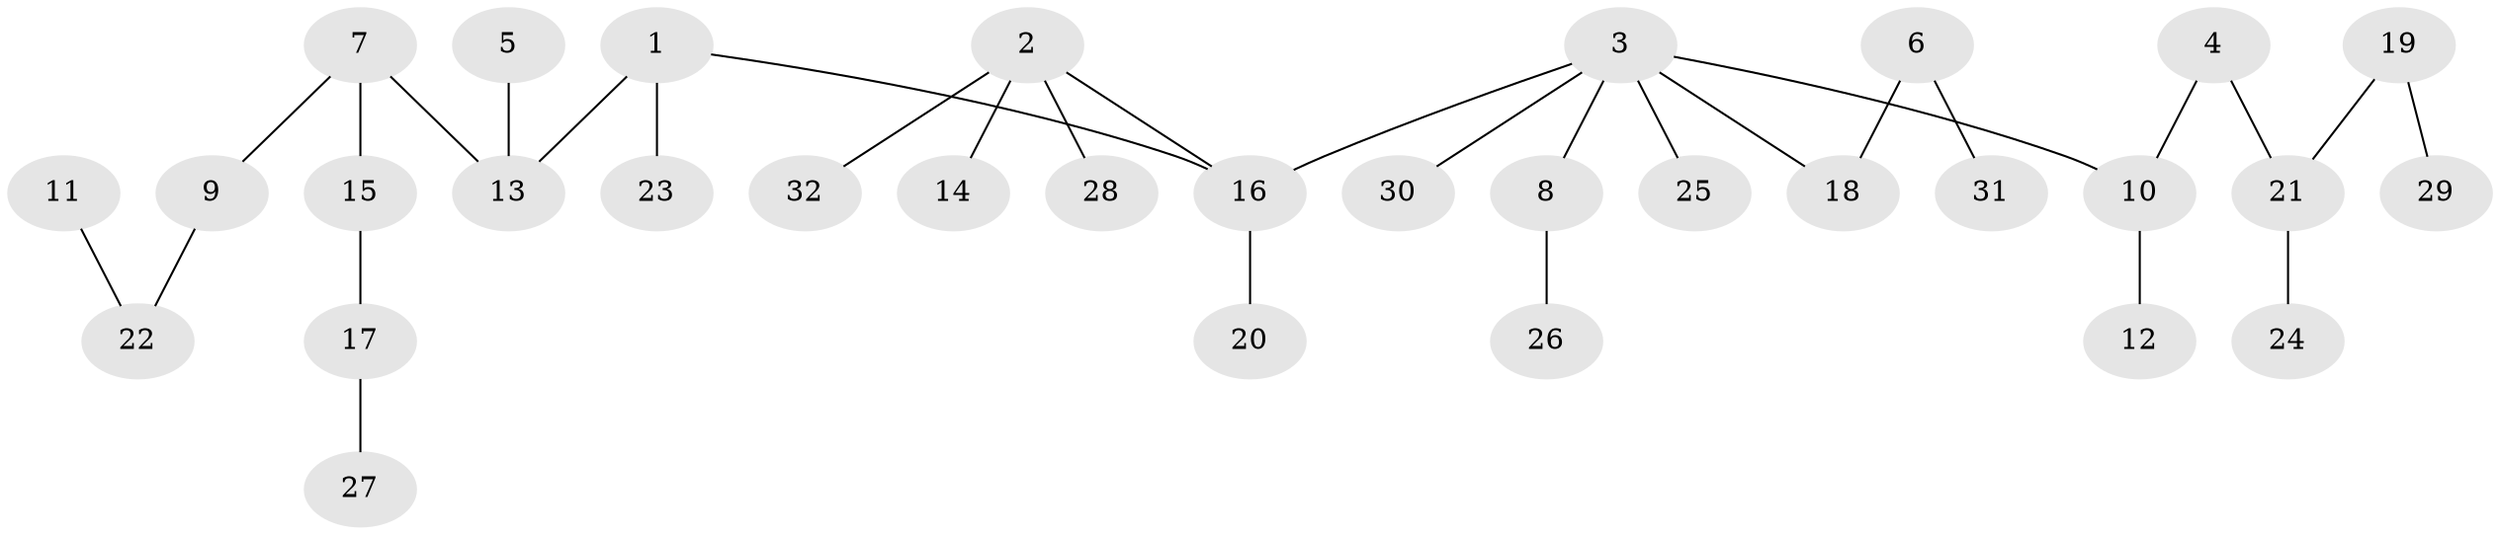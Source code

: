 // original degree distribution, {7: 0.015873015873015872, 4: 0.06349206349206349, 5: 0.031746031746031744, 2: 0.23809523809523808, 3: 0.15873015873015872, 1: 0.49206349206349204}
// Generated by graph-tools (version 1.1) at 2025/37/03/04/25 23:37:22]
// undirected, 32 vertices, 31 edges
graph export_dot {
  node [color=gray90,style=filled];
  1;
  2;
  3;
  4;
  5;
  6;
  7;
  8;
  9;
  10;
  11;
  12;
  13;
  14;
  15;
  16;
  17;
  18;
  19;
  20;
  21;
  22;
  23;
  24;
  25;
  26;
  27;
  28;
  29;
  30;
  31;
  32;
  1 -- 13 [weight=1.0];
  1 -- 16 [weight=1.0];
  1 -- 23 [weight=1.0];
  2 -- 14 [weight=1.0];
  2 -- 16 [weight=1.0];
  2 -- 28 [weight=1.0];
  2 -- 32 [weight=1.0];
  3 -- 8 [weight=1.0];
  3 -- 10 [weight=1.0];
  3 -- 16 [weight=1.0];
  3 -- 18 [weight=1.0];
  3 -- 25 [weight=1.0];
  3 -- 30 [weight=1.0];
  4 -- 10 [weight=1.0];
  4 -- 21 [weight=1.0];
  5 -- 13 [weight=1.0];
  6 -- 18 [weight=1.0];
  6 -- 31 [weight=1.0];
  7 -- 9 [weight=1.0];
  7 -- 13 [weight=1.0];
  7 -- 15 [weight=1.0];
  8 -- 26 [weight=1.0];
  9 -- 22 [weight=1.0];
  10 -- 12 [weight=1.0];
  11 -- 22 [weight=1.0];
  15 -- 17 [weight=1.0];
  16 -- 20 [weight=1.0];
  17 -- 27 [weight=1.0];
  19 -- 21 [weight=1.0];
  19 -- 29 [weight=1.0];
  21 -- 24 [weight=1.0];
}
